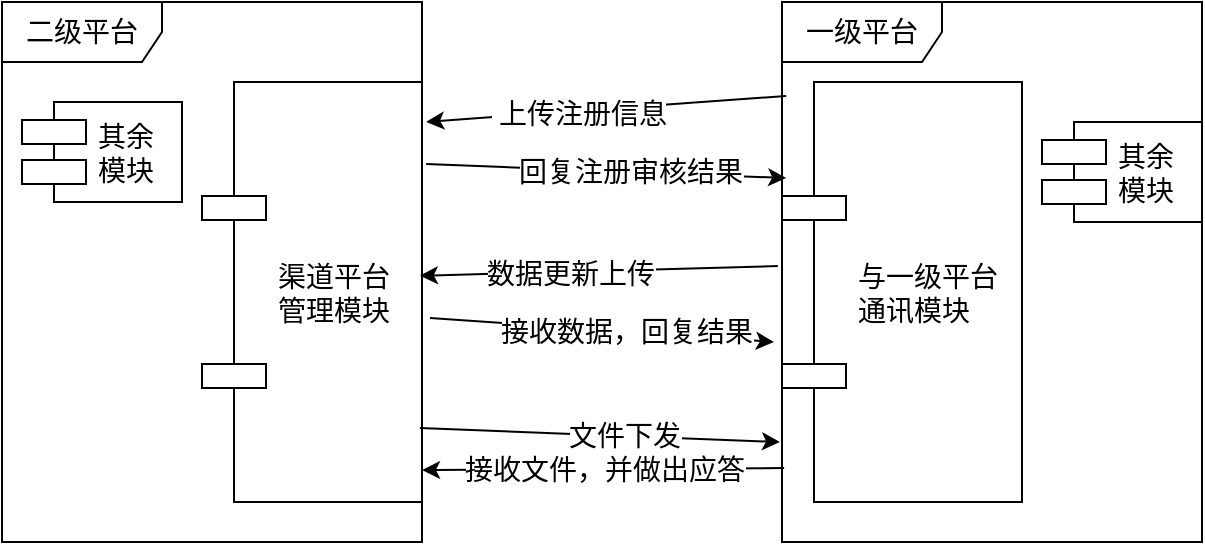 <mxfile version="10.5.1" type="github"><diagram id="JWZfHmSIwBFsAZw5b-1z" name="Page-1"><mxGraphModel dx="1007" dy="579" grid="1" gridSize="10" guides="1" tooltips="1" connect="1" arrows="1" fold="1" page="1" pageScale="1" pageWidth="850" pageHeight="1100" math="0" shadow="0"><root><mxCell id="0"/><mxCell id="1" parent="0"/><mxCell id="UdeqKaa8VY3JyND9xY9Z-28" value="&lt;font style=&quot;font-size: 14px&quot;&gt;二级平台&lt;/font&gt;" style="shape=umlFrame;whiteSpace=wrap;html=1;width=80;height=30;" parent="1" vertex="1"><mxGeometry x="140" y="80" width="210" height="270" as="geometry"/></mxCell><mxCell id="UdeqKaa8VY3JyND9xY9Z-29" value="&lt;font style=&quot;font-size: 14px&quot;&gt;一级平台&lt;/font&gt;" style="shape=umlFrame;whiteSpace=wrap;html=1;width=80;height=30;" parent="1" vertex="1"><mxGeometry x="530" y="80" width="210" height="270" as="geometry"/></mxCell><mxCell id="UdeqKaa8VY3JyND9xY9Z-34" value="渠道平台&#10;管理模块" style="shape=component;align=left;spacingLeft=36;fontSize=14;" parent="1" vertex="1"><mxGeometry x="240" y="120" width="110" height="210" as="geometry"/></mxCell><mxCell id="UdeqKaa8VY3JyND9xY9Z-36" value="与一级平台&#10;通讯模块" style="shape=component;align=left;spacingLeft=36;fontSize=14;" parent="1" vertex="1"><mxGeometry x="530" y="120" width="120" height="210" as="geometry"/></mxCell><mxCell id="UdeqKaa8VY3JyND9xY9Z-51" value="" style="endArrow=classic;html=1;fontSize=14;exitX=0.01;exitY=0.174;exitDx=0;exitDy=0;exitPerimeter=0;entryX=1.01;entryY=0.222;entryDx=0;entryDy=0;entryPerimeter=0;" parent="1" source="UdeqKaa8VY3JyND9xY9Z-29" target="UdeqKaa8VY3JyND9xY9Z-28" edge="1"><mxGeometry width="50" height="50" relative="1" as="geometry"><mxPoint x="540" y="124" as="sourcePoint"/><mxPoint x="360" y="140" as="targetPoint"/></mxGeometry></mxCell><mxCell id="UdeqKaa8VY3JyND9xY9Z-56" value="&amp;nbsp;&lt;span&gt;上传注册信息&lt;/span&gt;" style="text;html=1;resizable=0;points=[];align=center;verticalAlign=middle;labelBackgroundColor=#ffffff;fontSize=14;" parent="UdeqKaa8VY3JyND9xY9Z-51" vertex="1" connectable="0"><mxGeometry x="0.165" y="1" relative="1" as="geometry"><mxPoint as="offset"/></mxGeometry></mxCell><mxCell id="UdeqKaa8VY3JyND9xY9Z-59" value="" style="endArrow=classic;html=1;fontSize=14;entryX=0.01;entryY=0.326;entryDx=0;entryDy=0;entryPerimeter=0;exitX=1.01;exitY=0.3;exitDx=0;exitDy=0;exitPerimeter=0;" parent="1" source="UdeqKaa8VY3JyND9xY9Z-28" target="UdeqKaa8VY3JyND9xY9Z-29" edge="1"><mxGeometry width="50" height="50" relative="1" as="geometry"><mxPoint x="360" y="161" as="sourcePoint"/><mxPoint x="540" y="161" as="targetPoint"/></mxGeometry></mxCell><mxCell id="UdeqKaa8VY3JyND9xY9Z-62" value="&lt;span&gt;回复注册审核结果&lt;/span&gt;" style="text;html=1;resizable=0;points=[];align=center;verticalAlign=middle;labelBackgroundColor=#ffffff;fontSize=14;" parent="UdeqKaa8VY3JyND9xY9Z-59" vertex="1" connectable="0"><mxGeometry x="0.129" relative="1" as="geometry"><mxPoint as="offset"/></mxGeometry></mxCell><mxCell id="UdeqKaa8VY3JyND9xY9Z-63" value="" style="endArrow=classic;html=1;fontSize=14;entryX=0.995;entryY=0.507;entryDx=0;entryDy=0;entryPerimeter=0;exitX=-0.01;exitY=0.489;exitDx=0;exitDy=0;exitPerimeter=0;" parent="1" source="UdeqKaa8VY3JyND9xY9Z-29" target="UdeqKaa8VY3JyND9xY9Z-28" edge="1"><mxGeometry width="50" height="50" relative="1" as="geometry"><mxPoint x="540" y="195" as="sourcePoint"/><mxPoint x="360" y="195" as="targetPoint"/></mxGeometry></mxCell><mxCell id="UdeqKaa8VY3JyND9xY9Z-64" value="&lt;span&gt;数据更新上传&lt;/span&gt;&lt;br&gt;" style="text;html=1;resizable=0;points=[];align=center;verticalAlign=middle;labelBackgroundColor=#ffffff;fontSize=14;" parent="UdeqKaa8VY3JyND9xY9Z-63" vertex="1" connectable="0"><mxGeometry x="0.165" y="1" relative="1" as="geometry"><mxPoint as="offset"/></mxGeometry></mxCell><mxCell id="UdeqKaa8VY3JyND9xY9Z-65" value="" style="endArrow=classic;html=1;fontSize=14;exitX=1.019;exitY=0.585;exitDx=0;exitDy=0;exitPerimeter=0;" parent="1" source="UdeqKaa8VY3JyND9xY9Z-28" edge="1"><mxGeometry width="50" height="50" relative="1" as="geometry"><mxPoint x="360" y="232" as="sourcePoint"/><mxPoint x="526" y="250" as="targetPoint"/></mxGeometry></mxCell><mxCell id="UdeqKaa8VY3JyND9xY9Z-66" value="&lt;span&gt;接收数据，回复结果&lt;/span&gt;&lt;br&gt;" style="text;html=1;resizable=0;points=[];align=center;verticalAlign=middle;labelBackgroundColor=#ffffff;fontSize=14;" parent="UdeqKaa8VY3JyND9xY9Z-65" vertex="1" connectable="0"><mxGeometry x="0.129" relative="1" as="geometry"><mxPoint as="offset"/></mxGeometry></mxCell><mxCell id="UdeqKaa8VY3JyND9xY9Z-67" value="" style="endArrow=classic;html=1;fontSize=14;exitX=0.005;exitY=0.863;exitDx=0;exitDy=0;exitPerimeter=0;entryX=1;entryY=0.924;entryDx=0;entryDy=0;entryPerimeter=0;" parent="1" source="UdeqKaa8VY3JyND9xY9Z-29" target="UdeqKaa8VY3JyND9xY9Z-34" edge="1"><mxGeometry width="50" height="50" relative="1" as="geometry"><mxPoint x="540" y="300" as="sourcePoint"/><mxPoint x="340" y="310" as="targetPoint"/></mxGeometry></mxCell><mxCell id="UdeqKaa8VY3JyND9xY9Z-75" value="&lt;span&gt;接收文件，并做出应答&lt;/span&gt;" style="text;html=1;resizable=0;points=[];align=center;verticalAlign=middle;labelBackgroundColor=#ffffff;fontSize=14;" parent="UdeqKaa8VY3JyND9xY9Z-67" vertex="1" connectable="0"><mxGeometry x="0.244" y="5" relative="1" as="geometry"><mxPoint x="22" y="-5" as="offset"/></mxGeometry></mxCell><mxCell id="UdeqKaa8VY3JyND9xY9Z-69" value="" style="endArrow=classic;html=1;fontSize=14;exitX=0.995;exitY=0.789;exitDx=0;exitDy=0;exitPerimeter=0;" parent="1" source="UdeqKaa8VY3JyND9xY9Z-28" edge="1"><mxGeometry width="50" height="50" relative="1" as="geometry"><mxPoint x="360" y="280" as="sourcePoint"/><mxPoint x="529" y="300" as="targetPoint"/></mxGeometry></mxCell><mxCell id="UdeqKaa8VY3JyND9xY9Z-70" value="&lt;span&gt;文件下发&lt;/span&gt;&lt;br&gt;" style="text;html=1;resizable=0;points=[];align=center;verticalAlign=middle;labelBackgroundColor=#ffffff;fontSize=14;" parent="UdeqKaa8VY3JyND9xY9Z-69" vertex="1" connectable="0"><mxGeometry x="0.129" relative="1" as="geometry"><mxPoint as="offset"/></mxGeometry></mxCell><mxCell id="UdeqKaa8VY3JyND9xY9Z-76" value="其余&#10;模块" style="shape=component;align=left;spacingLeft=36;fontSize=14;" parent="1" vertex="1"><mxGeometry x="150" y="130" width="80" height="50" as="geometry"/></mxCell><mxCell id="MnXGNYMyCXfaMFT9fTVz-1" value="其余&#10;模块" style="shape=component;align=left;spacingLeft=36;fontSize=14;" vertex="1" parent="1"><mxGeometry x="660" y="140" width="80" height="50" as="geometry"/></mxCell></root></mxGraphModel></diagram></mxfile>